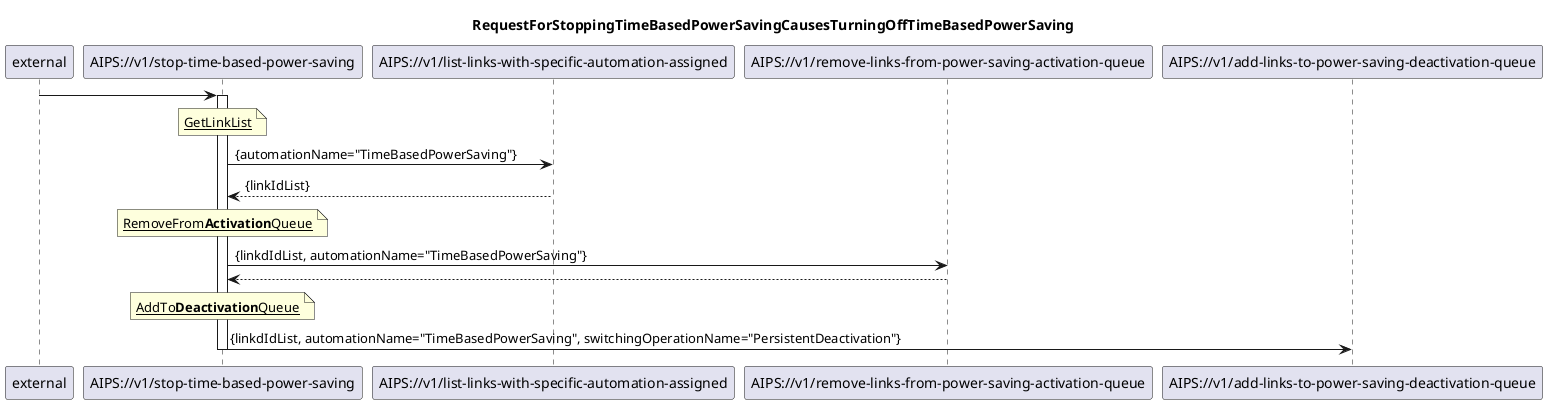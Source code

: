 @startuml 211_stopTimeBasedPowerSaving
skinparam responseMessageBelowArrow true

title
RequestForStoppingTimeBasedPowerSavingCausesTurningOffTimeBasedPowerSaving
end title

participant "external" as requestor
participant "AIPS://v1/stop-time-based-power-saving" as stopPsModule
participant "AIPS://v1/list-links-with-specific-automation-assigned" as listLinks
participant "AIPS://v1/remove-links-from-power-saving-activation-queue" as stopSimpleActivation
participant "AIPS://v1/add-links-to-power-saving-deactivation-queue" as startPersistentDeactivation


requestor -> stopPsModule
activate stopPsModule

'get the list of linkIds for which TB power saving needs to be stopped
note over stopPsModule
  <u>GetLinkList</u>
end note
stopPsModule -> listLinks: {automationName="TimeBasedPowerSaving"}
listLinks --> stopPsModule: {linkIdList}

'stop ongoing/planned power savings
note over stopPsModule
  <u>RemoveFrom<b>Activation</b>Queue</u>
end note
stopPsModule -> stopSimpleActivation: {linkdIdList, automationName="TimeBasedPowerSaving"}
stopSimpleActivation --> stopPsModule

'initiate power saving switch-off
note over stopPsModule
  <u>AddTo<b>Deactivation</b>Queue</u>
end note
stopPsModule -> startPersistentDeactivation: {linkdIdList, automationName="TimeBasedPowerSaving", switchingOperationName="PersistentDeactivation"}

deactivate stopPsModule

@enduml